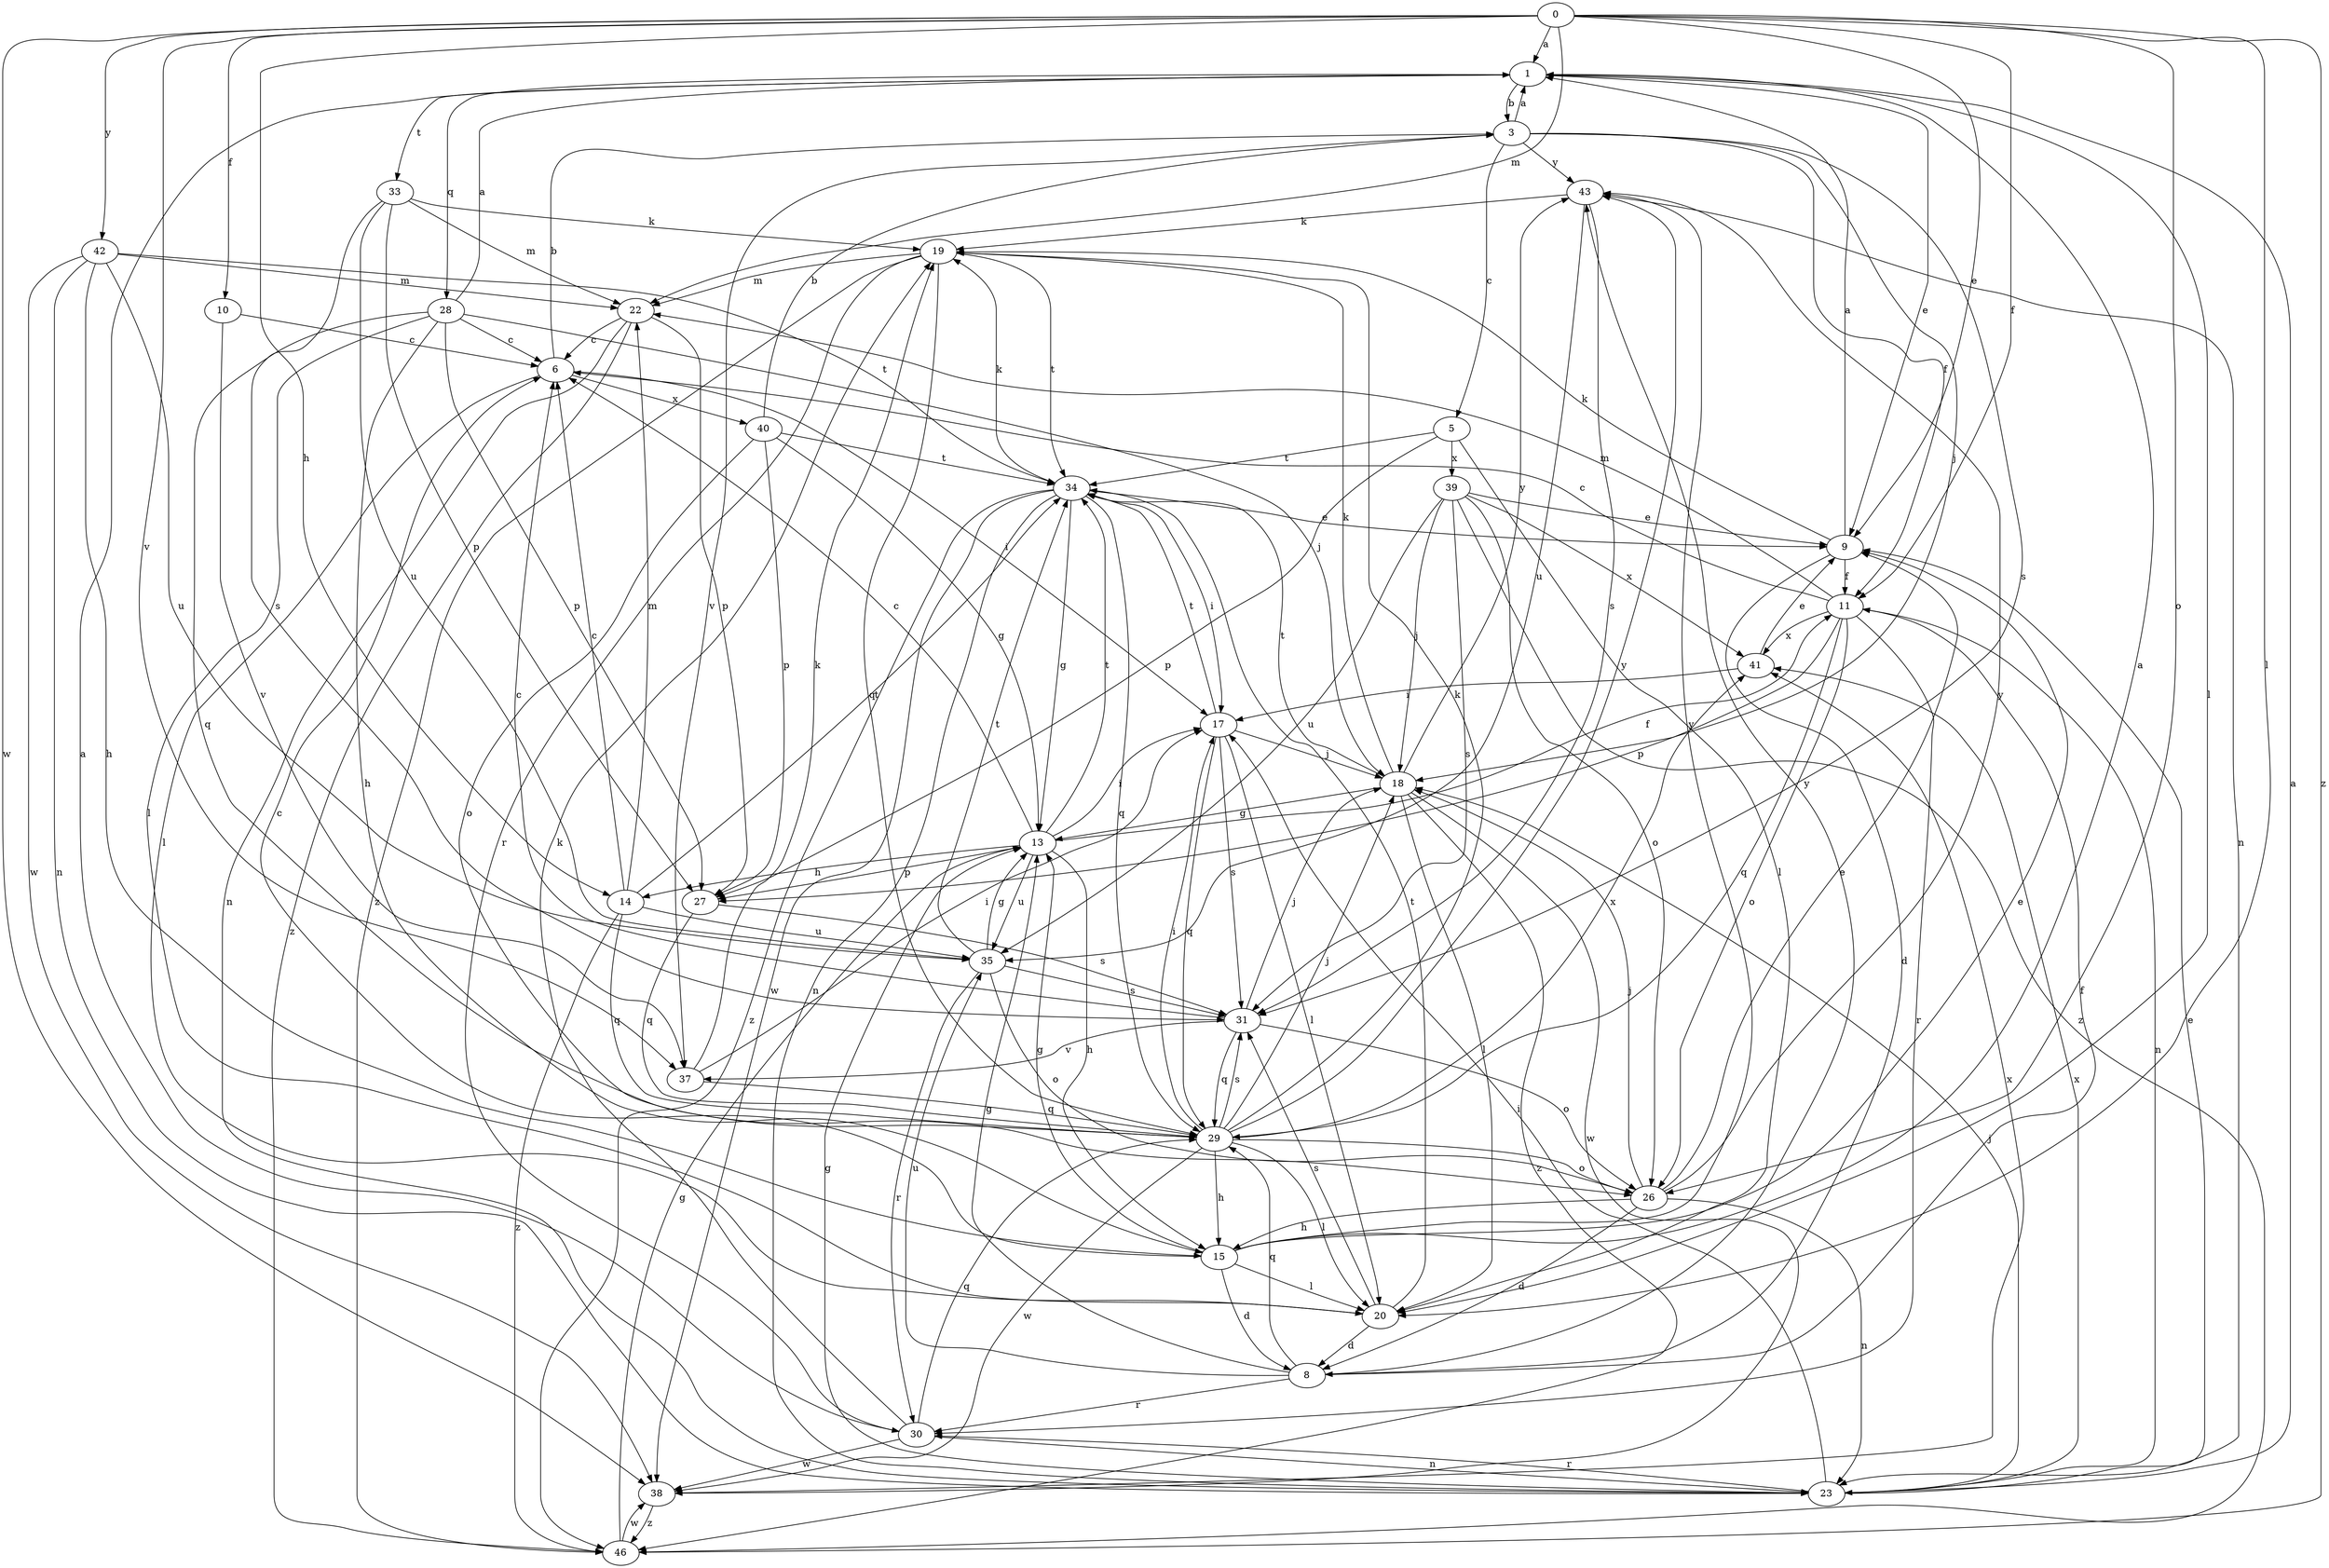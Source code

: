 strict digraph  {
0;
1;
3;
5;
6;
8;
9;
10;
11;
13;
14;
15;
17;
18;
19;
20;
22;
23;
26;
27;
28;
29;
30;
31;
33;
34;
35;
37;
38;
39;
40;
41;
42;
43;
46;
0 -> 1  [label=a];
0 -> 9  [label=e];
0 -> 10  [label=f];
0 -> 11  [label=f];
0 -> 14  [label=h];
0 -> 20  [label=l];
0 -> 22  [label=m];
0 -> 26  [label=o];
0 -> 37  [label=v];
0 -> 38  [label=w];
0 -> 42  [label=y];
0 -> 46  [label=z];
1 -> 3  [label=b];
1 -> 9  [label=e];
1 -> 20  [label=l];
1 -> 28  [label=q];
1 -> 33  [label=t];
3 -> 1  [label=a];
3 -> 5  [label=c];
3 -> 11  [label=f];
3 -> 18  [label=j];
3 -> 31  [label=s];
3 -> 37  [label=v];
3 -> 43  [label=y];
5 -> 20  [label=l];
5 -> 27  [label=p];
5 -> 34  [label=t];
5 -> 39  [label=x];
6 -> 3  [label=b];
6 -> 17  [label=i];
6 -> 20  [label=l];
6 -> 40  [label=x];
8 -> 11  [label=f];
8 -> 13  [label=g];
8 -> 29  [label=q];
8 -> 30  [label=r];
8 -> 35  [label=u];
8 -> 43  [label=y];
9 -> 1  [label=a];
9 -> 8  [label=d];
9 -> 11  [label=f];
9 -> 19  [label=k];
10 -> 6  [label=c];
10 -> 37  [label=v];
11 -> 6  [label=c];
11 -> 22  [label=m];
11 -> 23  [label=n];
11 -> 26  [label=o];
11 -> 27  [label=p];
11 -> 29  [label=q];
11 -> 30  [label=r];
11 -> 41  [label=x];
13 -> 6  [label=c];
13 -> 11  [label=f];
13 -> 14  [label=h];
13 -> 15  [label=h];
13 -> 17  [label=i];
13 -> 27  [label=p];
13 -> 34  [label=t];
13 -> 35  [label=u];
14 -> 6  [label=c];
14 -> 22  [label=m];
14 -> 29  [label=q];
14 -> 34  [label=t];
14 -> 35  [label=u];
14 -> 46  [label=z];
15 -> 1  [label=a];
15 -> 6  [label=c];
15 -> 8  [label=d];
15 -> 9  [label=e];
15 -> 13  [label=g];
15 -> 20  [label=l];
15 -> 43  [label=y];
17 -> 18  [label=j];
17 -> 20  [label=l];
17 -> 29  [label=q];
17 -> 31  [label=s];
17 -> 34  [label=t];
18 -> 13  [label=g];
18 -> 19  [label=k];
18 -> 20  [label=l];
18 -> 34  [label=t];
18 -> 38  [label=w];
18 -> 43  [label=y];
18 -> 46  [label=z];
19 -> 22  [label=m];
19 -> 29  [label=q];
19 -> 30  [label=r];
19 -> 34  [label=t];
19 -> 46  [label=z];
20 -> 8  [label=d];
20 -> 31  [label=s];
20 -> 34  [label=t];
22 -> 6  [label=c];
22 -> 23  [label=n];
22 -> 27  [label=p];
22 -> 46  [label=z];
23 -> 1  [label=a];
23 -> 9  [label=e];
23 -> 13  [label=g];
23 -> 17  [label=i];
23 -> 18  [label=j];
23 -> 30  [label=r];
23 -> 41  [label=x];
26 -> 8  [label=d];
26 -> 9  [label=e];
26 -> 15  [label=h];
26 -> 18  [label=j];
26 -> 23  [label=n];
26 -> 43  [label=y];
27 -> 29  [label=q];
27 -> 31  [label=s];
28 -> 1  [label=a];
28 -> 6  [label=c];
28 -> 15  [label=h];
28 -> 18  [label=j];
28 -> 20  [label=l];
28 -> 27  [label=p];
28 -> 29  [label=q];
29 -> 15  [label=h];
29 -> 17  [label=i];
29 -> 18  [label=j];
29 -> 19  [label=k];
29 -> 20  [label=l];
29 -> 26  [label=o];
29 -> 31  [label=s];
29 -> 38  [label=w];
29 -> 41  [label=x];
29 -> 43  [label=y];
30 -> 1  [label=a];
30 -> 19  [label=k];
30 -> 23  [label=n];
30 -> 29  [label=q];
30 -> 38  [label=w];
31 -> 6  [label=c];
31 -> 18  [label=j];
31 -> 26  [label=o];
31 -> 29  [label=q];
31 -> 37  [label=v];
33 -> 19  [label=k];
33 -> 22  [label=m];
33 -> 27  [label=p];
33 -> 31  [label=s];
33 -> 35  [label=u];
34 -> 9  [label=e];
34 -> 13  [label=g];
34 -> 17  [label=i];
34 -> 19  [label=k];
34 -> 23  [label=n];
34 -> 29  [label=q];
34 -> 38  [label=w];
34 -> 46  [label=z];
35 -> 13  [label=g];
35 -> 26  [label=o];
35 -> 30  [label=r];
35 -> 31  [label=s];
35 -> 34  [label=t];
37 -> 17  [label=i];
37 -> 19  [label=k];
37 -> 29  [label=q];
38 -> 41  [label=x];
38 -> 46  [label=z];
39 -> 9  [label=e];
39 -> 18  [label=j];
39 -> 26  [label=o];
39 -> 31  [label=s];
39 -> 35  [label=u];
39 -> 41  [label=x];
39 -> 46  [label=z];
40 -> 3  [label=b];
40 -> 13  [label=g];
40 -> 26  [label=o];
40 -> 27  [label=p];
40 -> 34  [label=t];
41 -> 9  [label=e];
41 -> 17  [label=i];
42 -> 15  [label=h];
42 -> 22  [label=m];
42 -> 23  [label=n];
42 -> 34  [label=t];
42 -> 35  [label=u];
42 -> 38  [label=w];
43 -> 19  [label=k];
43 -> 23  [label=n];
43 -> 31  [label=s];
43 -> 35  [label=u];
46 -> 13  [label=g];
46 -> 38  [label=w];
}
